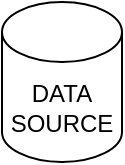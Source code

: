 <mxfile version="21.0.6" type="device"><diagram name="Page-1" id="DYP2a5WxdqQPlwQmmQPo"><mxGraphModel dx="1050" dy="541" grid="1" gridSize="10" guides="1" tooltips="1" connect="1" arrows="1" fold="1" page="1" pageScale="1" pageWidth="850" pageHeight="1100" math="0" shadow="0"><root><mxCell id="0"/><mxCell id="1" parent="0"/><mxCell id="PQEI5MsBzTXpYC5CheeG-1" value="DATA&lt;br&gt;SOURCE" style="shape=cylinder3;whiteSpace=wrap;html=1;boundedLbl=1;backgroundOutline=1;size=15;" vertex="1" parent="1"><mxGeometry x="70" y="180" width="60" height="80" as="geometry"/></mxCell></root></mxGraphModel></diagram></mxfile>